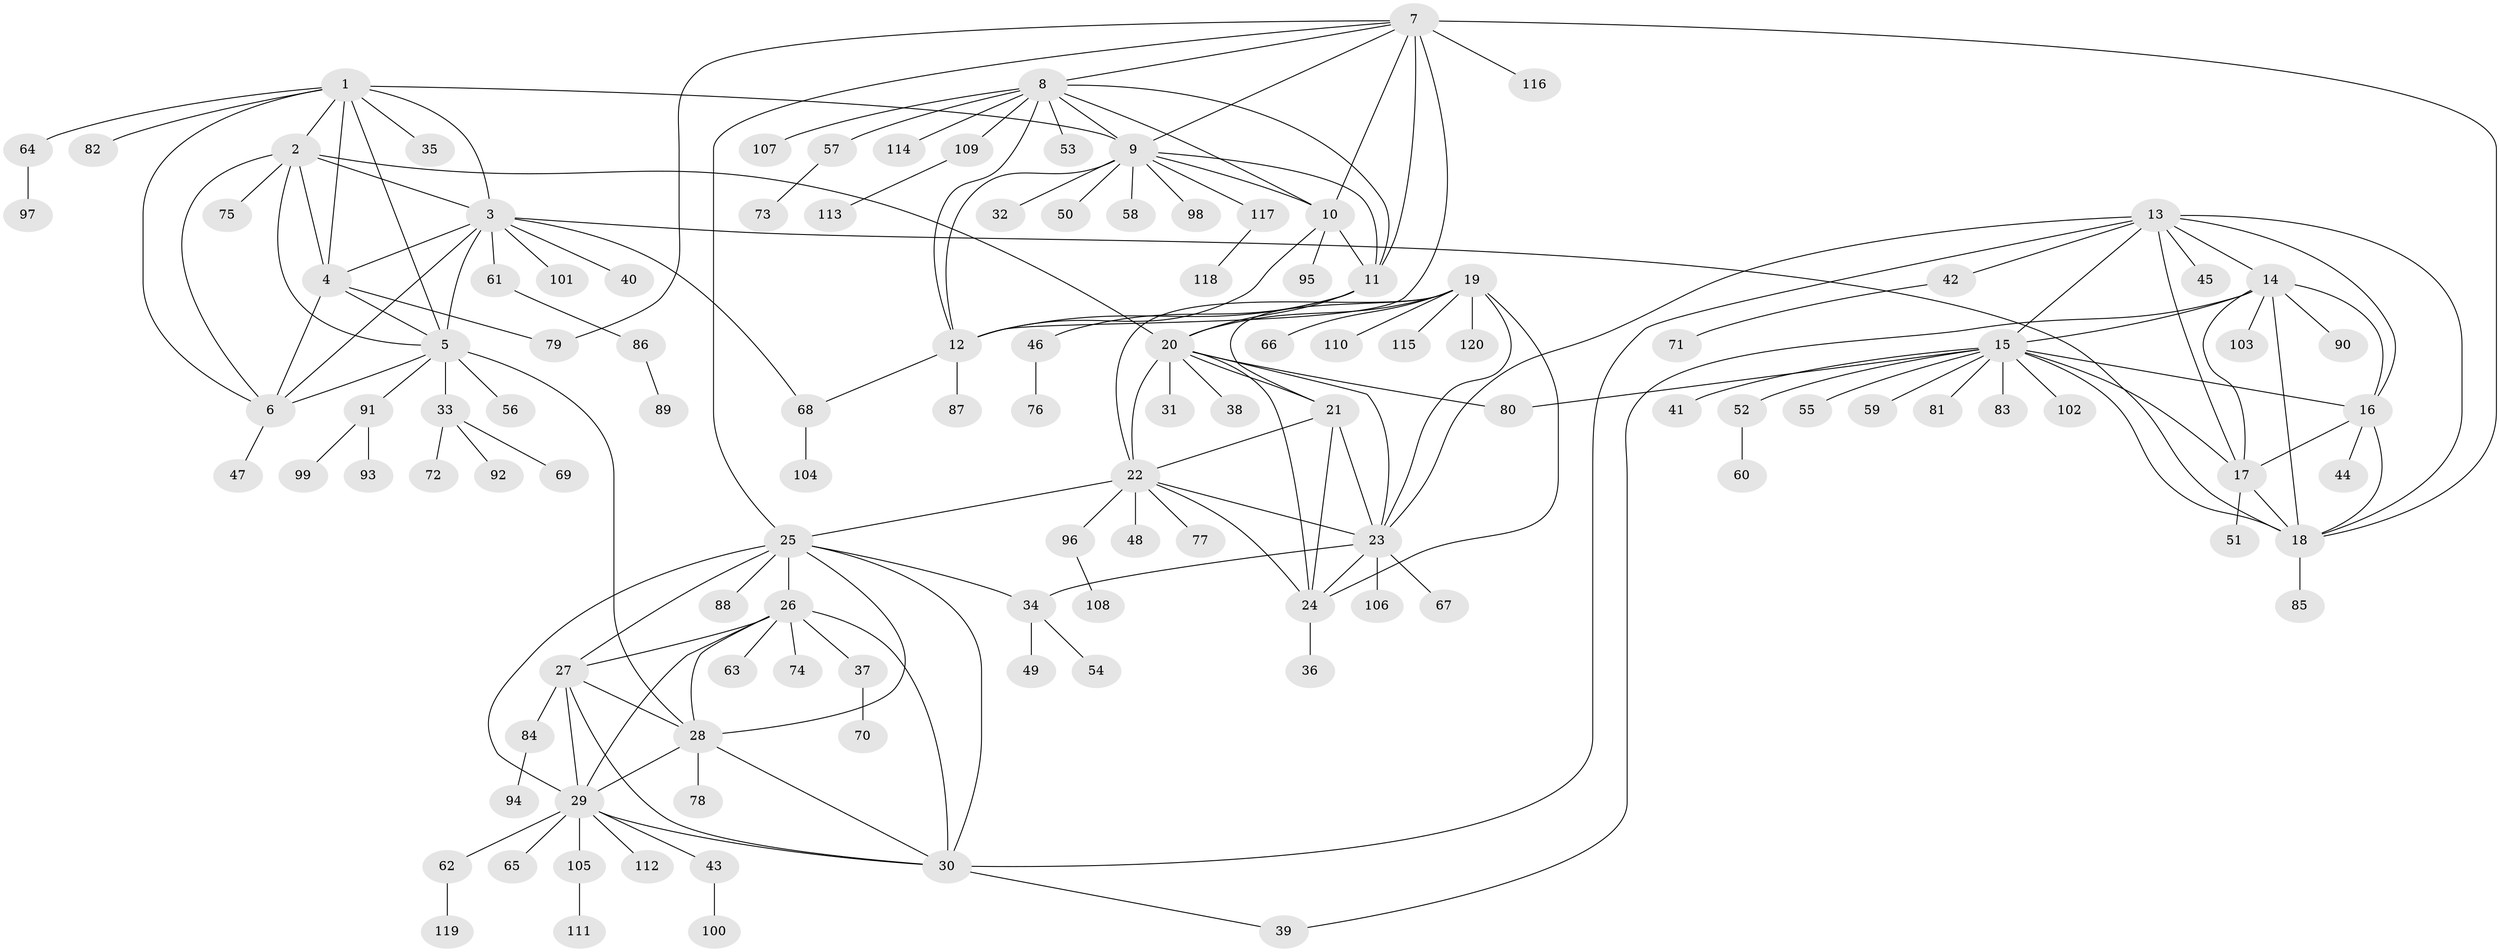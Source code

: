 // coarse degree distribution, {3: 0.016666666666666666, 5: 0.016666666666666666, 4: 0.016666666666666666, 8: 0.016666666666666666, 2: 0.05, 6: 0.03333333333333333, 10: 0.03333333333333333, 1: 0.7666666666666667, 14: 0.016666666666666666, 11: 0.03333333333333333}
// Generated by graph-tools (version 1.1) at 2025/58/03/04/25 21:58:40]
// undirected, 120 vertices, 180 edges
graph export_dot {
graph [start="1"]
  node [color=gray90,style=filled];
  1;
  2;
  3;
  4;
  5;
  6;
  7;
  8;
  9;
  10;
  11;
  12;
  13;
  14;
  15;
  16;
  17;
  18;
  19;
  20;
  21;
  22;
  23;
  24;
  25;
  26;
  27;
  28;
  29;
  30;
  31;
  32;
  33;
  34;
  35;
  36;
  37;
  38;
  39;
  40;
  41;
  42;
  43;
  44;
  45;
  46;
  47;
  48;
  49;
  50;
  51;
  52;
  53;
  54;
  55;
  56;
  57;
  58;
  59;
  60;
  61;
  62;
  63;
  64;
  65;
  66;
  67;
  68;
  69;
  70;
  71;
  72;
  73;
  74;
  75;
  76;
  77;
  78;
  79;
  80;
  81;
  82;
  83;
  84;
  85;
  86;
  87;
  88;
  89;
  90;
  91;
  92;
  93;
  94;
  95;
  96;
  97;
  98;
  99;
  100;
  101;
  102;
  103;
  104;
  105;
  106;
  107;
  108;
  109;
  110;
  111;
  112;
  113;
  114;
  115;
  116;
  117;
  118;
  119;
  120;
  1 -- 2;
  1 -- 3;
  1 -- 4;
  1 -- 5;
  1 -- 6;
  1 -- 9;
  1 -- 35;
  1 -- 64;
  1 -- 82;
  2 -- 3;
  2 -- 4;
  2 -- 5;
  2 -- 6;
  2 -- 20;
  2 -- 75;
  3 -- 4;
  3 -- 5;
  3 -- 6;
  3 -- 18;
  3 -- 40;
  3 -- 61;
  3 -- 68;
  3 -- 101;
  4 -- 5;
  4 -- 6;
  4 -- 79;
  5 -- 6;
  5 -- 28;
  5 -- 33;
  5 -- 56;
  5 -- 91;
  6 -- 47;
  7 -- 8;
  7 -- 9;
  7 -- 10;
  7 -- 11;
  7 -- 12;
  7 -- 18;
  7 -- 25;
  7 -- 79;
  7 -- 116;
  8 -- 9;
  8 -- 10;
  8 -- 11;
  8 -- 12;
  8 -- 53;
  8 -- 57;
  8 -- 107;
  8 -- 109;
  8 -- 114;
  9 -- 10;
  9 -- 11;
  9 -- 12;
  9 -- 32;
  9 -- 50;
  9 -- 58;
  9 -- 98;
  9 -- 117;
  10 -- 11;
  10 -- 12;
  10 -- 95;
  11 -- 12;
  11 -- 20;
  11 -- 46;
  12 -- 68;
  12 -- 87;
  13 -- 14;
  13 -- 15;
  13 -- 16;
  13 -- 17;
  13 -- 18;
  13 -- 23;
  13 -- 30;
  13 -- 42;
  13 -- 45;
  14 -- 15;
  14 -- 16;
  14 -- 17;
  14 -- 18;
  14 -- 39;
  14 -- 90;
  14 -- 103;
  15 -- 16;
  15 -- 17;
  15 -- 18;
  15 -- 41;
  15 -- 52;
  15 -- 55;
  15 -- 59;
  15 -- 80;
  15 -- 81;
  15 -- 83;
  15 -- 102;
  16 -- 17;
  16 -- 18;
  16 -- 44;
  17 -- 18;
  17 -- 51;
  18 -- 85;
  19 -- 20;
  19 -- 21;
  19 -- 22;
  19 -- 23;
  19 -- 24;
  19 -- 66;
  19 -- 110;
  19 -- 115;
  19 -- 120;
  20 -- 21;
  20 -- 22;
  20 -- 23;
  20 -- 24;
  20 -- 31;
  20 -- 38;
  20 -- 80;
  21 -- 22;
  21 -- 23;
  21 -- 24;
  22 -- 23;
  22 -- 24;
  22 -- 25;
  22 -- 48;
  22 -- 77;
  22 -- 96;
  23 -- 24;
  23 -- 34;
  23 -- 67;
  23 -- 106;
  24 -- 36;
  25 -- 26;
  25 -- 27;
  25 -- 28;
  25 -- 29;
  25 -- 30;
  25 -- 34;
  25 -- 88;
  26 -- 27;
  26 -- 28;
  26 -- 29;
  26 -- 30;
  26 -- 37;
  26 -- 63;
  26 -- 74;
  27 -- 28;
  27 -- 29;
  27 -- 30;
  27 -- 84;
  28 -- 29;
  28 -- 30;
  28 -- 78;
  29 -- 30;
  29 -- 43;
  29 -- 62;
  29 -- 65;
  29 -- 105;
  29 -- 112;
  30 -- 39;
  33 -- 69;
  33 -- 72;
  33 -- 92;
  34 -- 49;
  34 -- 54;
  37 -- 70;
  42 -- 71;
  43 -- 100;
  46 -- 76;
  52 -- 60;
  57 -- 73;
  61 -- 86;
  62 -- 119;
  64 -- 97;
  68 -- 104;
  84 -- 94;
  86 -- 89;
  91 -- 93;
  91 -- 99;
  96 -- 108;
  105 -- 111;
  109 -- 113;
  117 -- 118;
}
